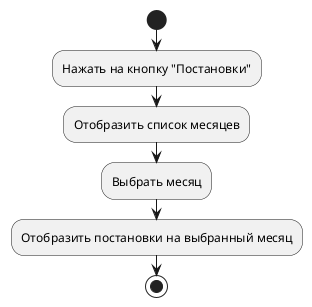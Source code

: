@startuml
start
:Нажать на кнопку "Постановки";
:Отобразить список месяцев;
:Выбрать месяц;
:Отобразить постановки на выбранный месяц;
stop
@enduml
